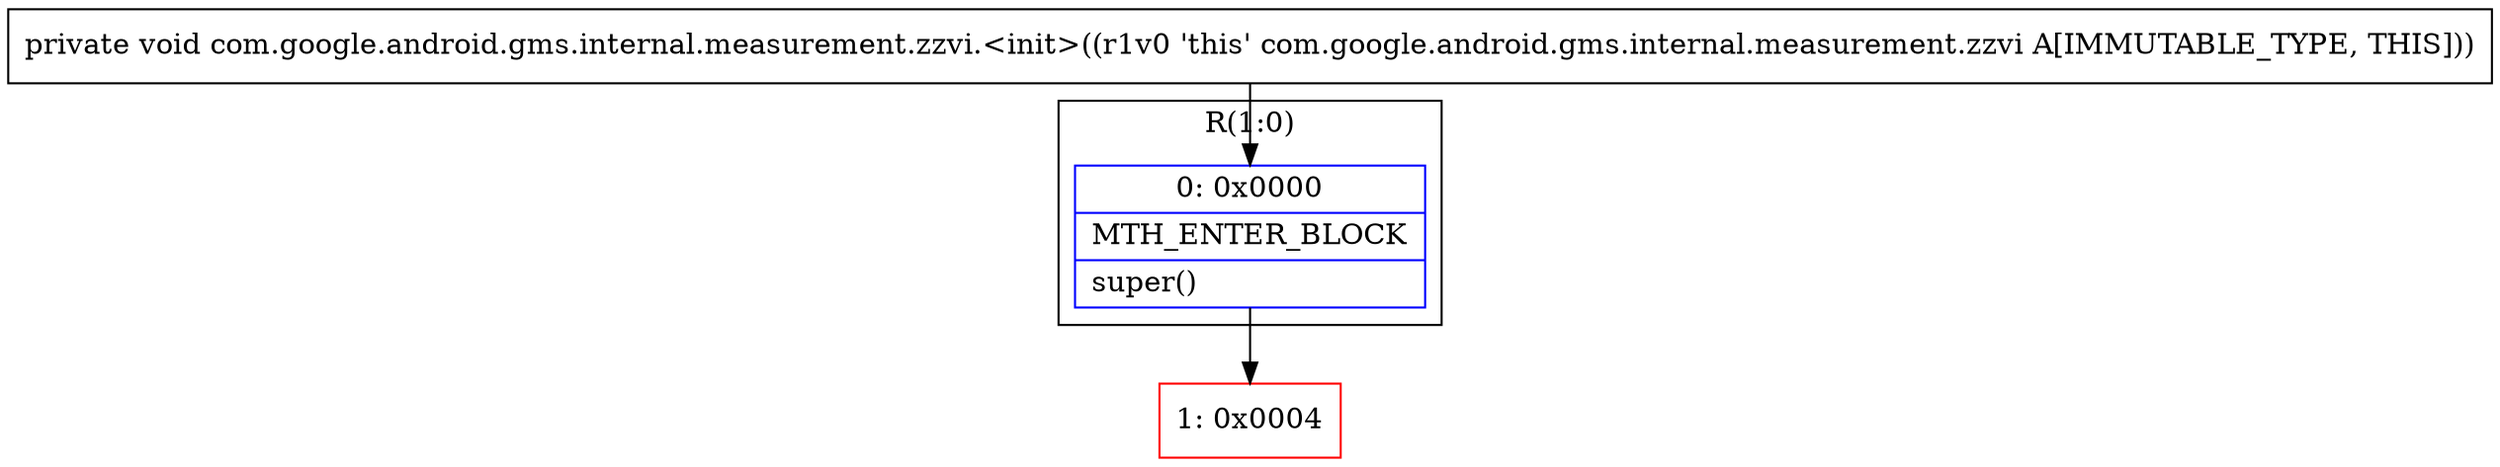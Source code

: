 digraph "CFG forcom.google.android.gms.internal.measurement.zzvi.\<init\>()V" {
subgraph cluster_Region_381048272 {
label = "R(1:0)";
node [shape=record,color=blue];
Node_0 [shape=record,label="{0\:\ 0x0000|MTH_ENTER_BLOCK\l|super()\l}"];
}
Node_1 [shape=record,color=red,label="{1\:\ 0x0004}"];
MethodNode[shape=record,label="{private void com.google.android.gms.internal.measurement.zzvi.\<init\>((r1v0 'this' com.google.android.gms.internal.measurement.zzvi A[IMMUTABLE_TYPE, THIS])) }"];
MethodNode -> Node_0;
Node_0 -> Node_1;
}

